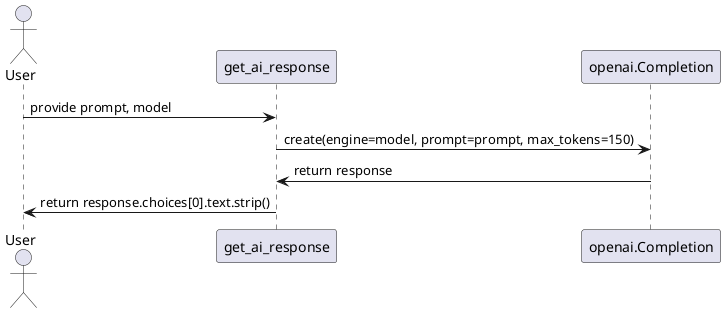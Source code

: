 @startuml
actor User
participant get_ai_response
participant openai.Completion

User -> get_ai_response: provide prompt, model
get_ai_response -> openai.Completion: create(engine=model, prompt=prompt, max_tokens=150)
openai.Completion -> get_ai_response: return response
get_ai_response -> User: return response.choices[0].text.strip()
@enduml
